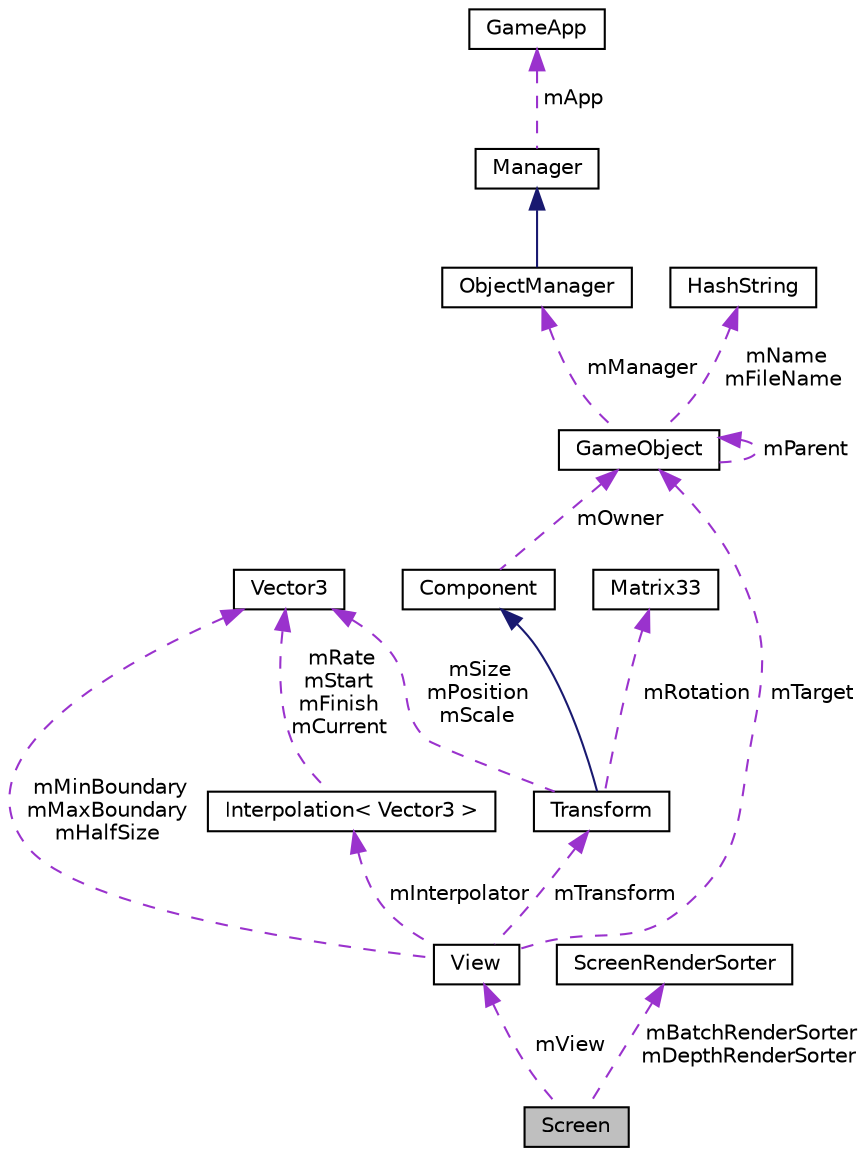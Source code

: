 digraph "Screen"
{
  edge [fontname="Helvetica",fontsize="10",labelfontname="Helvetica",labelfontsize="10"];
  node [fontname="Helvetica",fontsize="10",shape=record];
  Node1 [label="Screen",height=0.2,width=0.4,color="black", fillcolor="grey75", style="filled", fontcolor="black"];
  Node2 -> Node1 [dir="back",color="darkorchid3",fontsize="10",style="dashed",label=" mView" ];
  Node2 [label="View",height=0.2,width=0.4,color="black", fillcolor="white", style="filled",URL="$classView.html"];
  Node3 -> Node2 [dir="back",color="darkorchid3",fontsize="10",style="dashed",label=" mTarget" ];
  Node3 [label="GameObject",height=0.2,width=0.4,color="black", fillcolor="white", style="filled",URL="$classGameObject.html"];
  Node3 -> Node3 [dir="back",color="darkorchid3",fontsize="10",style="dashed",label=" mParent" ];
  Node4 -> Node3 [dir="back",color="darkorchid3",fontsize="10",style="dashed",label=" mManager" ];
  Node4 [label="ObjectManager",height=0.2,width=0.4,color="black", fillcolor="white", style="filled",URL="$classObjectManager.html"];
  Node5 -> Node4 [dir="back",color="midnightblue",fontsize="10",style="solid"];
  Node5 [label="Manager",height=0.2,width=0.4,color="black", fillcolor="white", style="filled",URL="$classManager.html"];
  Node6 -> Node5 [dir="back",color="darkorchid3",fontsize="10",style="dashed",label=" mApp" ];
  Node6 [label="GameApp",height=0.2,width=0.4,color="black", fillcolor="white", style="filled",URL="$classGameApp.html"];
  Node7 -> Node3 [dir="back",color="darkorchid3",fontsize="10",style="dashed",label=" mName\nmFileName" ];
  Node7 [label="HashString",height=0.2,width=0.4,color="black", fillcolor="white", style="filled",URL="$classHashString.html"];
  Node8 -> Node2 [dir="back",color="darkorchid3",fontsize="10",style="dashed",label=" mInterpolator" ];
  Node8 [label="Interpolation\< Vector3 \>",height=0.2,width=0.4,color="black", fillcolor="white", style="filled",URL="$classInterpolation.html"];
  Node9 -> Node8 [dir="back",color="darkorchid3",fontsize="10",style="dashed",label=" mRate\nmStart\nmFinish\nmCurrent" ];
  Node9 [label="Vector3",height=0.2,width=0.4,color="black", fillcolor="white", style="filled",URL="$structVector3.html"];
  Node9 -> Node2 [dir="back",color="darkorchid3",fontsize="10",style="dashed",label=" mMinBoundary\nmMaxBoundary\nmHalfSize" ];
  Node10 -> Node2 [dir="back",color="darkorchid3",fontsize="10",style="dashed",label=" mTransform" ];
  Node10 [label="Transform",height=0.2,width=0.4,color="black", fillcolor="white", style="filled",URL="$classTransform.html"];
  Node11 -> Node10 [dir="back",color="midnightblue",fontsize="10",style="solid"];
  Node11 [label="Component",height=0.2,width=0.4,color="black", fillcolor="white", style="filled",URL="$classComponent.html"];
  Node3 -> Node11 [dir="back",color="darkorchid3",fontsize="10",style="dashed",label=" mOwner" ];
  Node12 -> Node10 [dir="back",color="darkorchid3",fontsize="10",style="dashed",label=" mRotation" ];
  Node12 [label="Matrix33",height=0.2,width=0.4,color="black", fillcolor="white", style="filled",URL="$structMatrix33.html"];
  Node9 -> Node10 [dir="back",color="darkorchid3",fontsize="10",style="dashed",label=" mSize\nmPosition\nmScale" ];
  Node13 -> Node1 [dir="back",color="darkorchid3",fontsize="10",style="dashed",label=" mBatchRenderSorter\nmDepthRenderSorter" ];
  Node13 [label="ScreenRenderSorter",height=0.2,width=0.4,color="black", fillcolor="white", style="filled",URL="$classScreenRenderSorter.html"];
}
